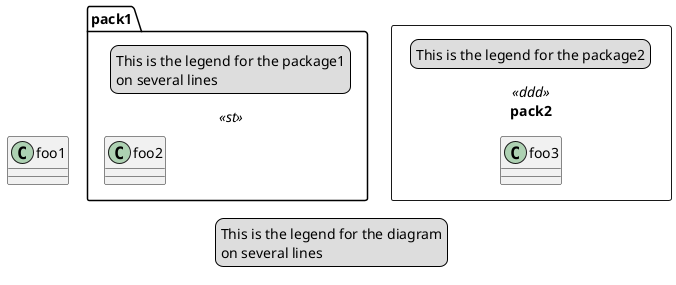 {
  "sha1": "6muym19srfqpamrq2avc0b226he2yyn",
  "insertion": {
    "when": "2024-05-30T20:48:20.982Z",
    "url": "http://forum.plantuml.net/8706/improved-legend-support?show=9196#c9196",
    "user": "plantuml@gmail.com"
  }
}
@startuml
class foo1
package pack1 <<st>> {
legend
  This is the legend for the package1
  on several lines
end legend
class foo2
}

rectangle pack2 <<ddd>> {
legend
   This is the legend for the package2
end legend
class foo3
}

legend
  This is the legend for the diagram
  on several lines
end legend
@enduml
